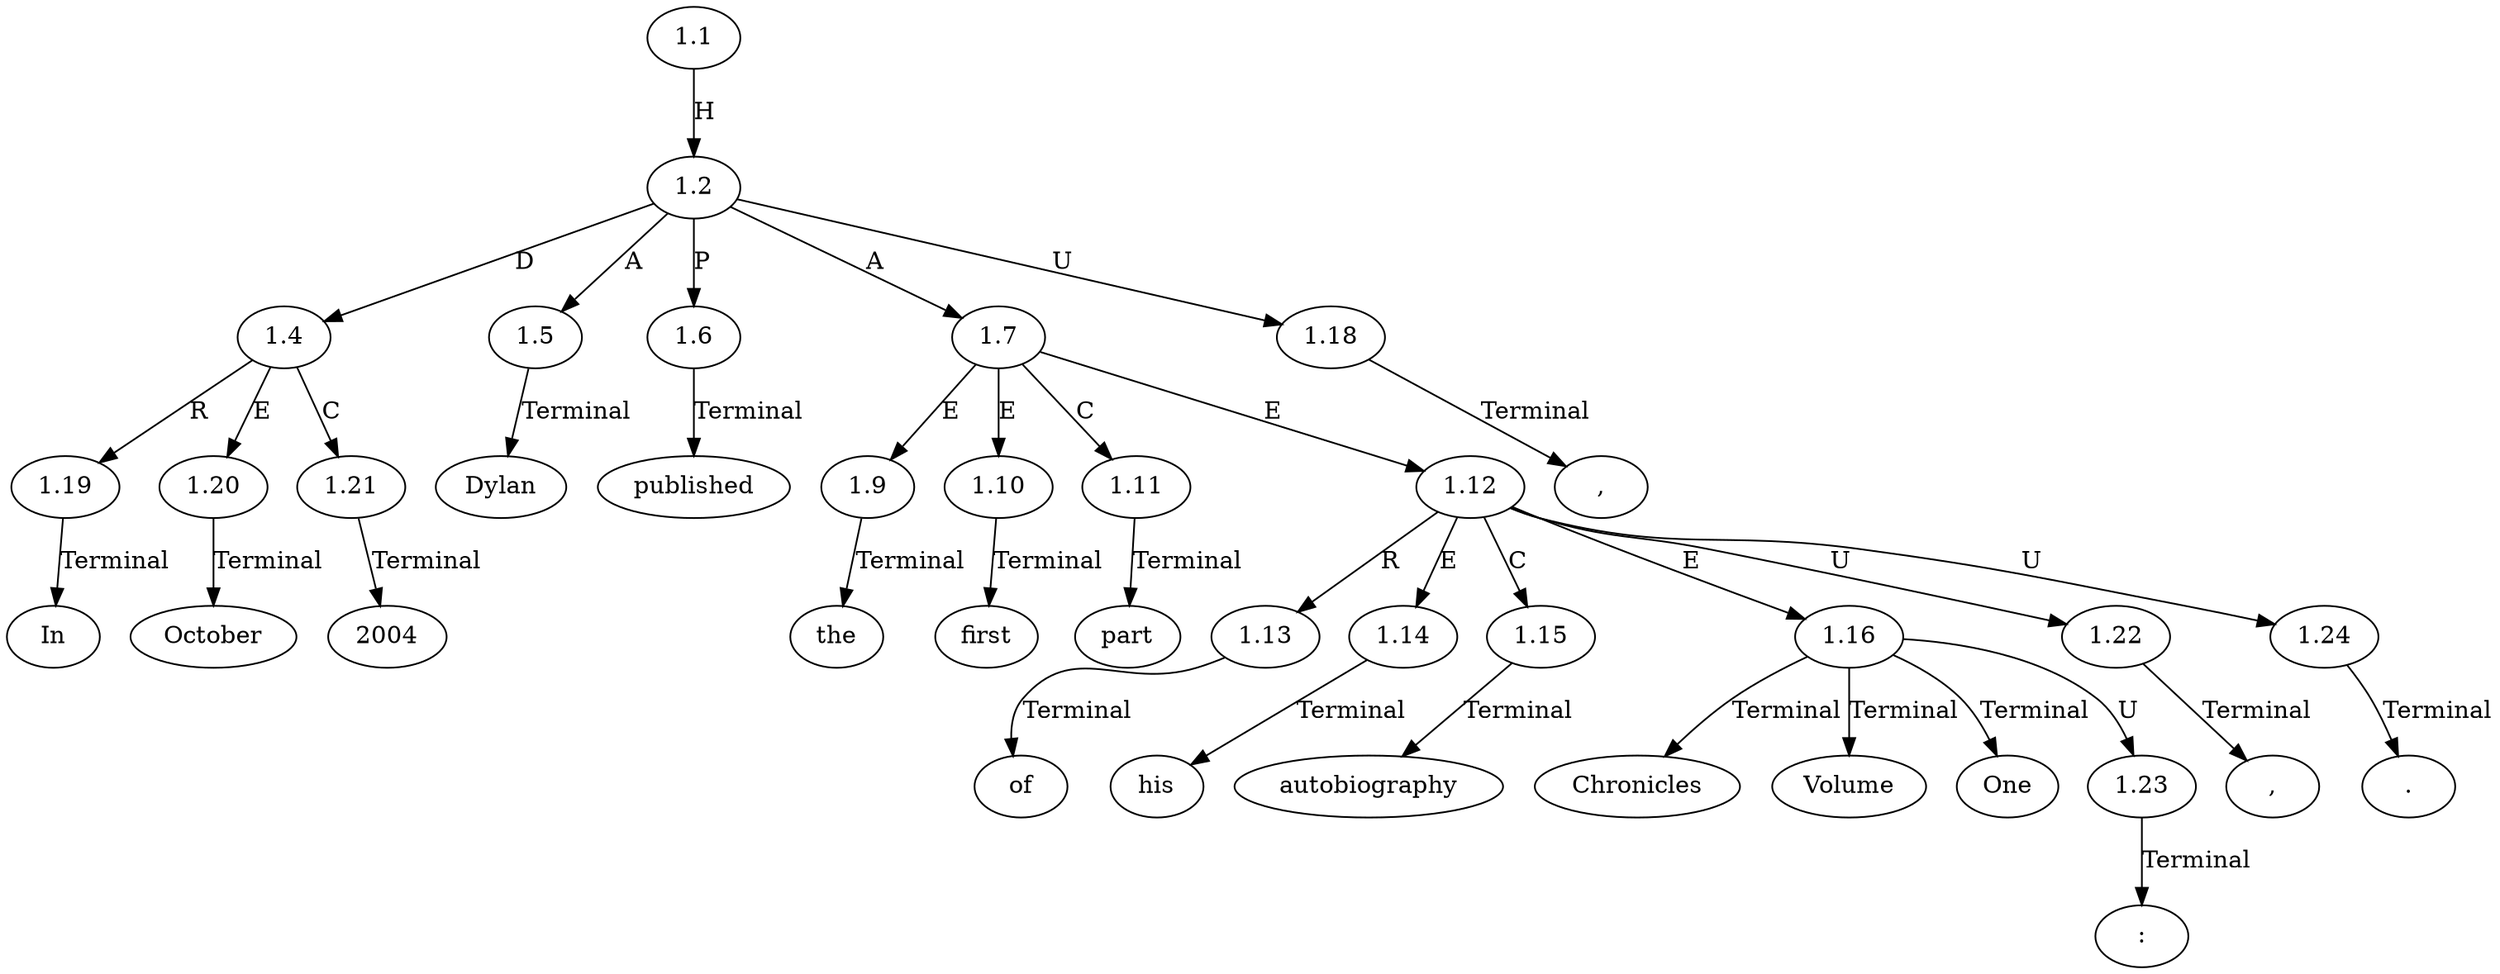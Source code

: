 // Graph
digraph {
	0.1 [label=In ordering=out]
	0.10 [label=of ordering=out]
	0.11 [label=his ordering=out]
	0.12 [label=autobiography ordering=out]
	0.13 [label="," ordering=out]
	0.14 [label=Chronicles ordering=out]
	0.15 [label=":" ordering=out]
	0.16 [label=Volume ordering=out]
	0.17 [label=One ordering=out]
	0.18 [label="." ordering=out]
	0.2 [label=October ordering=out]
	0.3 [label=2004 ordering=out]
	0.4 [label="," ordering=out]
	0.5 [label=Dylan ordering=out]
	0.6 [label=published ordering=out]
	0.7 [label=the ordering=out]
	0.8 [label=first ordering=out]
	0.9 [label=part ordering=out]
	1.1 [label=1.1 ordering=out]
	1.2 [label=1.2 ordering=out]
	1.4 [label=1.4 ordering=out]
	1.5 [label=1.5 ordering=out]
	1.6 [label=1.6 ordering=out]
	1.7 [label=1.7 ordering=out]
	1.9 [label=1.9 ordering=out]
	1.10 [label=1.10 ordering=out]
	1.11 [label=1.11 ordering=out]
	1.12 [label=1.12 ordering=out]
	1.13 [label=1.13 ordering=out]
	1.14 [label=1.14 ordering=out]
	1.15 [label=1.15 ordering=out]
	1.16 [label=1.16 ordering=out]
	1.18 [label=1.18 ordering=out]
	1.19 [label=1.19 ordering=out]
	1.20 [label=1.20 ordering=out]
	1.21 [label=1.21 ordering=out]
	1.22 [label=1.22 ordering=out]
	1.23 [label=1.23 ordering=out]
	1.24 [label=1.24 ordering=out]
	1.1 -> 1.2 [label=H ordering=out]
	1.2 -> 1.4 [label=D ordering=out]
	1.2 -> 1.5 [label=A ordering=out]
	1.2 -> 1.6 [label=P ordering=out]
	1.2 -> 1.7 [label=A ordering=out]
	1.2 -> 1.18 [label=U ordering=out]
	1.4 -> 1.19 [label=R ordering=out]
	1.4 -> 1.20 [label=E ordering=out]
	1.4 -> 1.21 [label=C ordering=out]
	1.5 -> 0.5 [label=Terminal ordering=out]
	1.6 -> 0.6 [label=Terminal ordering=out]
	1.7 -> 1.9 [label=E ordering=out]
	1.7 -> 1.10 [label=E ordering=out]
	1.7 -> 1.11 [label=C ordering=out]
	1.7 -> 1.12 [label=E ordering=out]
	1.9 -> 0.7 [label=Terminal ordering=out]
	1.10 -> 0.8 [label=Terminal ordering=out]
	1.11 -> 0.9 [label=Terminal ordering=out]
	1.12 -> 1.13 [label=R ordering=out]
	1.12 -> 1.14 [label=E ordering=out]
	1.12 -> 1.15 [label=C ordering=out]
	1.12 -> 1.16 [label=E ordering=out]
	1.12 -> 1.22 [label=U ordering=out]
	1.12 -> 1.24 [label=U ordering=out]
	1.13 -> 0.10 [label=Terminal ordering=out]
	1.14 -> 0.11 [label=Terminal ordering=out]
	1.15 -> 0.12 [label=Terminal ordering=out]
	1.16 -> 0.14 [label=Terminal ordering=out]
	1.16 -> 0.16 [label=Terminal ordering=out]
	1.16 -> 0.17 [label=Terminal ordering=out]
	1.16 -> 1.23 [label=U ordering=out]
	1.18 -> 0.4 [label=Terminal ordering=out]
	1.19 -> 0.1 [label=Terminal ordering=out]
	1.20 -> 0.2 [label=Terminal ordering=out]
	1.21 -> 0.3 [label=Terminal ordering=out]
	1.22 -> 0.13 [label=Terminal ordering=out]
	1.23 -> 0.15 [label=Terminal ordering=out]
	1.24 -> 0.18 [label=Terminal ordering=out]
}

